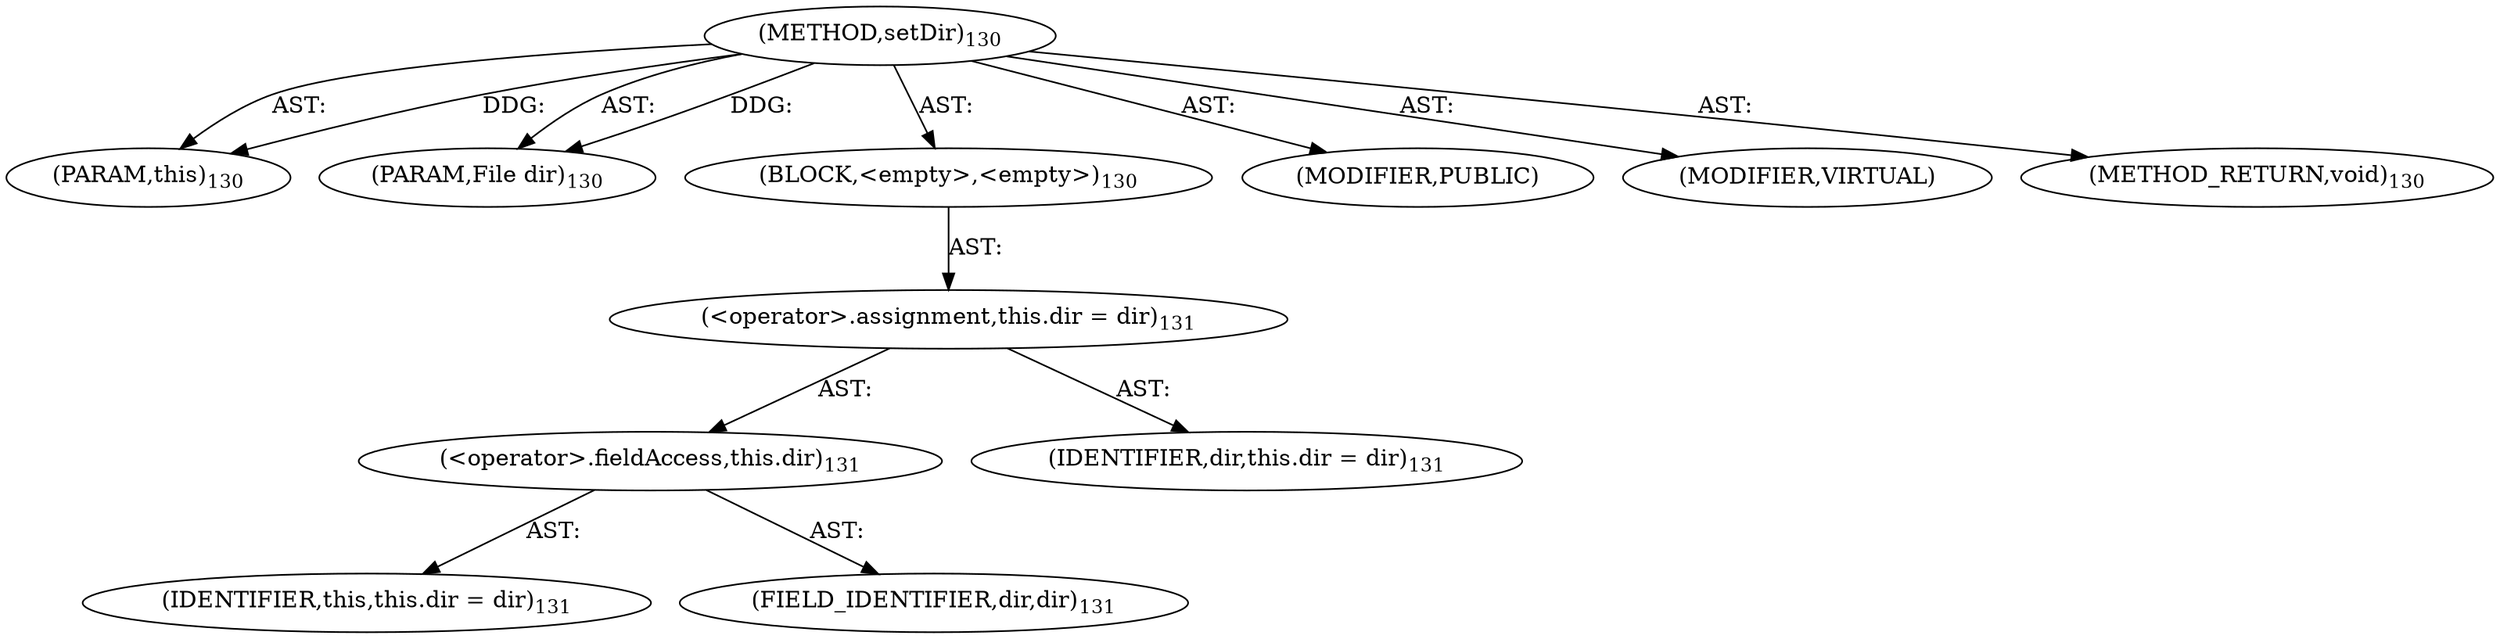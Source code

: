 digraph "setDir" {  
"111669149697" [label = <(METHOD,setDir)<SUB>130</SUB>> ]
"115964116993" [label = <(PARAM,this)<SUB>130</SUB>> ]
"115964117002" [label = <(PARAM,File dir)<SUB>130</SUB>> ]
"25769803777" [label = <(BLOCK,&lt;empty&gt;,&lt;empty&gt;)<SUB>130</SUB>> ]
"30064771074" [label = <(&lt;operator&gt;.assignment,this.dir = dir)<SUB>131</SUB>> ]
"30064771075" [label = <(&lt;operator&gt;.fieldAccess,this.dir)<SUB>131</SUB>> ]
"68719476737" [label = <(IDENTIFIER,this,this.dir = dir)<SUB>131</SUB>> ]
"55834574849" [label = <(FIELD_IDENTIFIER,dir,dir)<SUB>131</SUB>> ]
"68719476775" [label = <(IDENTIFIER,dir,this.dir = dir)<SUB>131</SUB>> ]
"133143986188" [label = <(MODIFIER,PUBLIC)> ]
"133143986189" [label = <(MODIFIER,VIRTUAL)> ]
"128849018881" [label = <(METHOD_RETURN,void)<SUB>130</SUB>> ]
  "111669149697" -> "115964116993"  [ label = "AST: "] 
  "111669149697" -> "115964117002"  [ label = "AST: "] 
  "111669149697" -> "25769803777"  [ label = "AST: "] 
  "111669149697" -> "133143986188"  [ label = "AST: "] 
  "111669149697" -> "133143986189"  [ label = "AST: "] 
  "111669149697" -> "128849018881"  [ label = "AST: "] 
  "25769803777" -> "30064771074"  [ label = "AST: "] 
  "30064771074" -> "30064771075"  [ label = "AST: "] 
  "30064771074" -> "68719476775"  [ label = "AST: "] 
  "30064771075" -> "68719476737"  [ label = "AST: "] 
  "30064771075" -> "55834574849"  [ label = "AST: "] 
  "111669149697" -> "115964116993"  [ label = "DDG: "] 
  "111669149697" -> "115964117002"  [ label = "DDG: "] 
}
